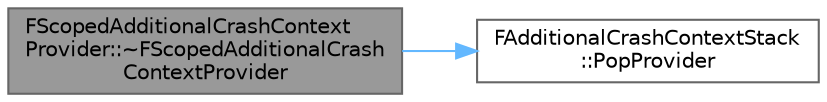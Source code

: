 digraph "FScopedAdditionalCrashContextProvider::~FScopedAdditionalCrashContextProvider"
{
 // INTERACTIVE_SVG=YES
 // LATEX_PDF_SIZE
  bgcolor="transparent";
  edge [fontname=Helvetica,fontsize=10,labelfontname=Helvetica,labelfontsize=10];
  node [fontname=Helvetica,fontsize=10,shape=box,height=0.2,width=0.4];
  rankdir="LR";
  Node1 [id="Node000001",label="FScopedAdditionalCrashContext\lProvider::~FScopedAdditionalCrash\lContextProvider",height=0.2,width=0.4,color="gray40", fillcolor="grey60", style="filled", fontcolor="black",tooltip=" "];
  Node1 -> Node2 [id="edge1_Node000001_Node000002",color="steelblue1",style="solid",tooltip=" "];
  Node2 [id="Node000002",label="FAdditionalCrashContextStack\l::PopProvider",height=0.2,width=0.4,color="grey40", fillcolor="white", style="filled",URL="$d0/d12/structFAdditionalCrashContextStack.html#a8251d42e946a90fbb6684fee7887968d",tooltip=" "];
}
